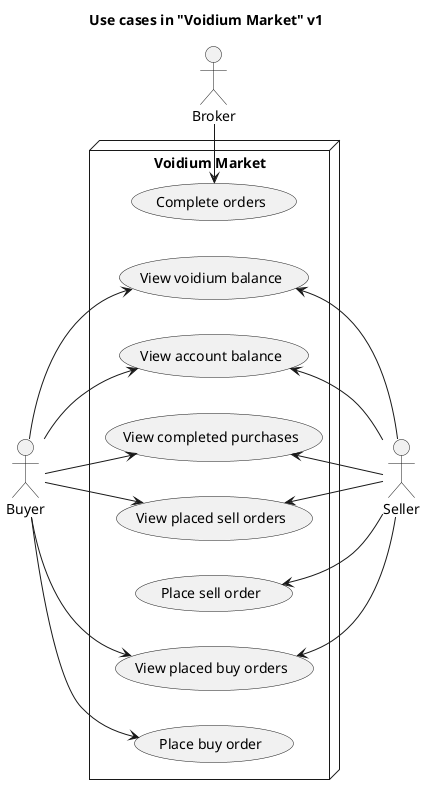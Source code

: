 @startuml

title Use cases in "Voidium Market" v1

actor Buyer
actor Seller
actor Broker

node "Voidium Market" {
  left to right direction
  usecase "Place buy order" as UC1
  usecase "View placed buy orders" as UC2

  usecase "Place sell order" as UC3
  usecase "View placed sell orders" as UC4

  usecase "View completed purchases" as UC5

  usecase "View account balance" as UC6
  usecase "View voidium balance" as UC7

  usecase "Complete orders" as UC8
}

Buyer --> UC1
Buyer --> UC2
Buyer --> UC4
Buyer --> UC5
Buyer --> UC6
Buyer --> UC7
Seller -u-> UC2
Seller -u-> UC3
Seller -u-> UC4
Seller -u-> UC5
Seller -u-> UC6
Seller -u-> UC7
Broker -l-> UC8

@enduml